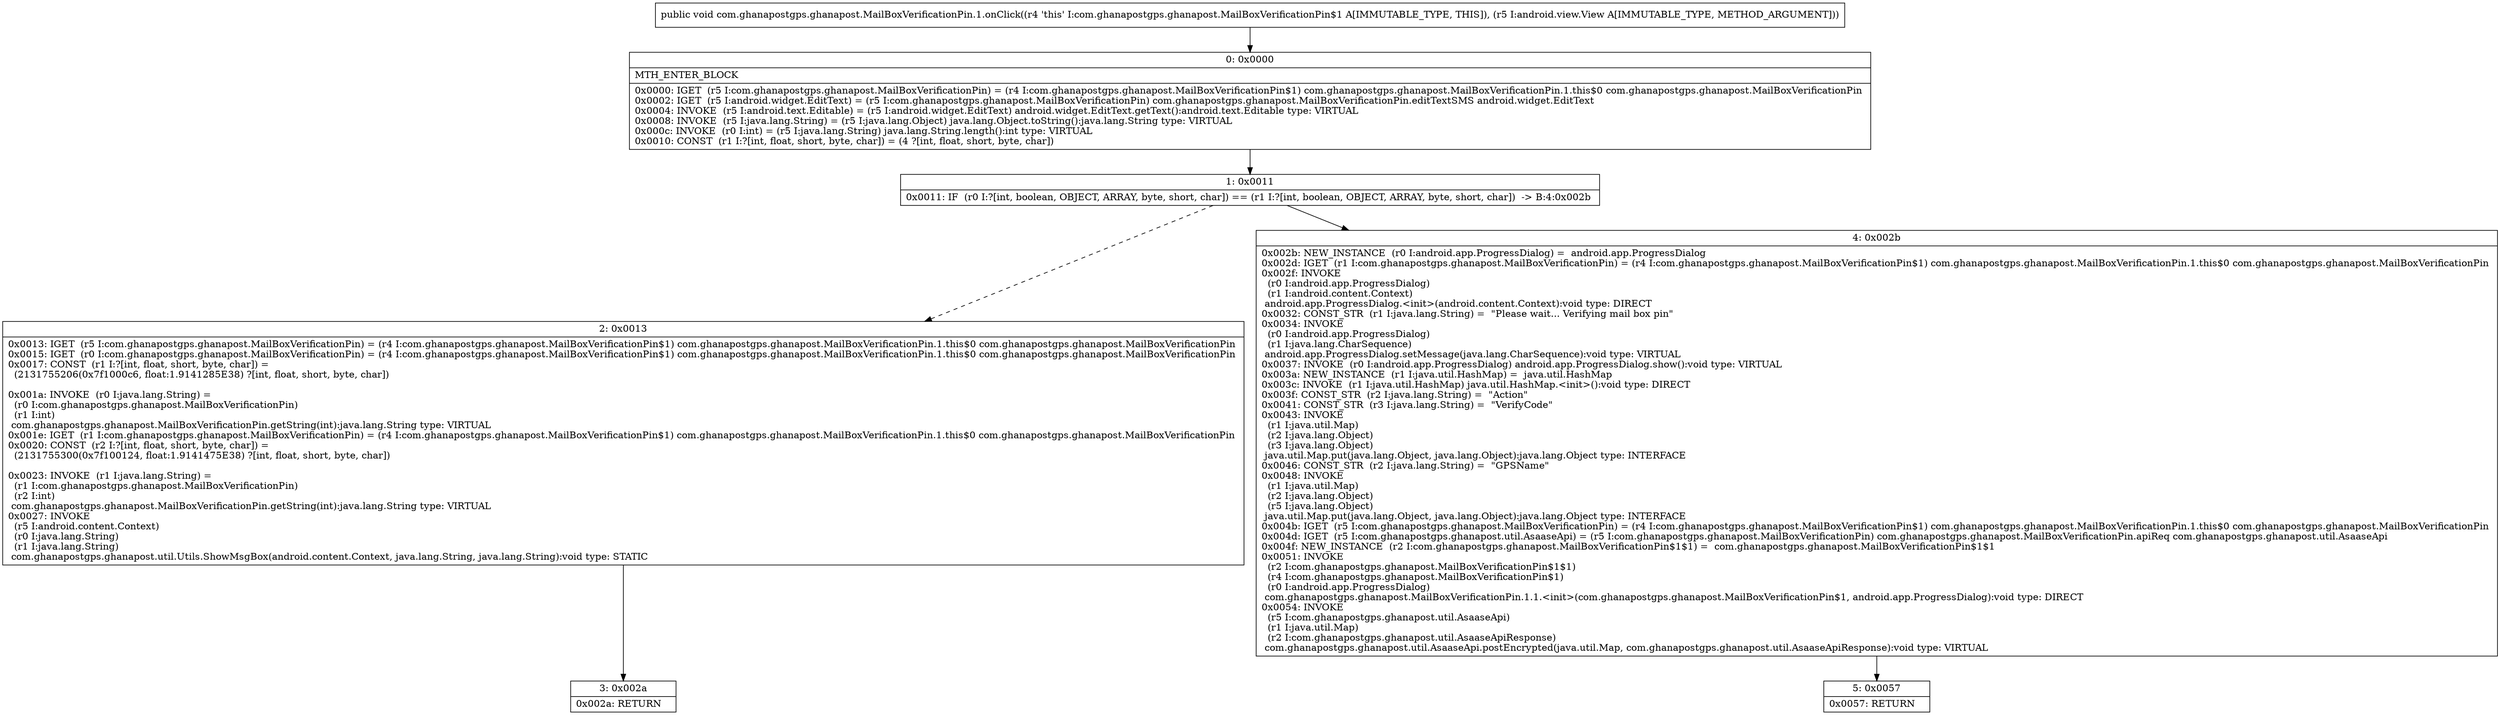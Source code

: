 digraph "CFG forcom.ghanapostgps.ghanapost.MailBoxVerificationPin.1.onClick(Landroid\/view\/View;)V" {
Node_0 [shape=record,label="{0\:\ 0x0000|MTH_ENTER_BLOCK\l|0x0000: IGET  (r5 I:com.ghanapostgps.ghanapost.MailBoxVerificationPin) = (r4 I:com.ghanapostgps.ghanapost.MailBoxVerificationPin$1) com.ghanapostgps.ghanapost.MailBoxVerificationPin.1.this$0 com.ghanapostgps.ghanapost.MailBoxVerificationPin \l0x0002: IGET  (r5 I:android.widget.EditText) = (r5 I:com.ghanapostgps.ghanapost.MailBoxVerificationPin) com.ghanapostgps.ghanapost.MailBoxVerificationPin.editTextSMS android.widget.EditText \l0x0004: INVOKE  (r5 I:android.text.Editable) = (r5 I:android.widget.EditText) android.widget.EditText.getText():android.text.Editable type: VIRTUAL \l0x0008: INVOKE  (r5 I:java.lang.String) = (r5 I:java.lang.Object) java.lang.Object.toString():java.lang.String type: VIRTUAL \l0x000c: INVOKE  (r0 I:int) = (r5 I:java.lang.String) java.lang.String.length():int type: VIRTUAL \l0x0010: CONST  (r1 I:?[int, float, short, byte, char]) = (4 ?[int, float, short, byte, char]) \l}"];
Node_1 [shape=record,label="{1\:\ 0x0011|0x0011: IF  (r0 I:?[int, boolean, OBJECT, ARRAY, byte, short, char]) == (r1 I:?[int, boolean, OBJECT, ARRAY, byte, short, char])  \-\> B:4:0x002b \l}"];
Node_2 [shape=record,label="{2\:\ 0x0013|0x0013: IGET  (r5 I:com.ghanapostgps.ghanapost.MailBoxVerificationPin) = (r4 I:com.ghanapostgps.ghanapost.MailBoxVerificationPin$1) com.ghanapostgps.ghanapost.MailBoxVerificationPin.1.this$0 com.ghanapostgps.ghanapost.MailBoxVerificationPin \l0x0015: IGET  (r0 I:com.ghanapostgps.ghanapost.MailBoxVerificationPin) = (r4 I:com.ghanapostgps.ghanapost.MailBoxVerificationPin$1) com.ghanapostgps.ghanapost.MailBoxVerificationPin.1.this$0 com.ghanapostgps.ghanapost.MailBoxVerificationPin \l0x0017: CONST  (r1 I:?[int, float, short, byte, char]) = \l  (2131755206(0x7f1000c6, float:1.9141285E38) ?[int, float, short, byte, char])\l \l0x001a: INVOKE  (r0 I:java.lang.String) = \l  (r0 I:com.ghanapostgps.ghanapost.MailBoxVerificationPin)\l  (r1 I:int)\l com.ghanapostgps.ghanapost.MailBoxVerificationPin.getString(int):java.lang.String type: VIRTUAL \l0x001e: IGET  (r1 I:com.ghanapostgps.ghanapost.MailBoxVerificationPin) = (r4 I:com.ghanapostgps.ghanapost.MailBoxVerificationPin$1) com.ghanapostgps.ghanapost.MailBoxVerificationPin.1.this$0 com.ghanapostgps.ghanapost.MailBoxVerificationPin \l0x0020: CONST  (r2 I:?[int, float, short, byte, char]) = \l  (2131755300(0x7f100124, float:1.9141475E38) ?[int, float, short, byte, char])\l \l0x0023: INVOKE  (r1 I:java.lang.String) = \l  (r1 I:com.ghanapostgps.ghanapost.MailBoxVerificationPin)\l  (r2 I:int)\l com.ghanapostgps.ghanapost.MailBoxVerificationPin.getString(int):java.lang.String type: VIRTUAL \l0x0027: INVOKE  \l  (r5 I:android.content.Context)\l  (r0 I:java.lang.String)\l  (r1 I:java.lang.String)\l com.ghanapostgps.ghanapost.util.Utils.ShowMsgBox(android.content.Context, java.lang.String, java.lang.String):void type: STATIC \l}"];
Node_3 [shape=record,label="{3\:\ 0x002a|0x002a: RETURN   \l}"];
Node_4 [shape=record,label="{4\:\ 0x002b|0x002b: NEW_INSTANCE  (r0 I:android.app.ProgressDialog) =  android.app.ProgressDialog \l0x002d: IGET  (r1 I:com.ghanapostgps.ghanapost.MailBoxVerificationPin) = (r4 I:com.ghanapostgps.ghanapost.MailBoxVerificationPin$1) com.ghanapostgps.ghanapost.MailBoxVerificationPin.1.this$0 com.ghanapostgps.ghanapost.MailBoxVerificationPin \l0x002f: INVOKE  \l  (r0 I:android.app.ProgressDialog)\l  (r1 I:android.content.Context)\l android.app.ProgressDialog.\<init\>(android.content.Context):void type: DIRECT \l0x0032: CONST_STR  (r1 I:java.lang.String) =  \"Please wait... Verifying mail box pin\" \l0x0034: INVOKE  \l  (r0 I:android.app.ProgressDialog)\l  (r1 I:java.lang.CharSequence)\l android.app.ProgressDialog.setMessage(java.lang.CharSequence):void type: VIRTUAL \l0x0037: INVOKE  (r0 I:android.app.ProgressDialog) android.app.ProgressDialog.show():void type: VIRTUAL \l0x003a: NEW_INSTANCE  (r1 I:java.util.HashMap) =  java.util.HashMap \l0x003c: INVOKE  (r1 I:java.util.HashMap) java.util.HashMap.\<init\>():void type: DIRECT \l0x003f: CONST_STR  (r2 I:java.lang.String) =  \"Action\" \l0x0041: CONST_STR  (r3 I:java.lang.String) =  \"VerifyCode\" \l0x0043: INVOKE  \l  (r1 I:java.util.Map)\l  (r2 I:java.lang.Object)\l  (r3 I:java.lang.Object)\l java.util.Map.put(java.lang.Object, java.lang.Object):java.lang.Object type: INTERFACE \l0x0046: CONST_STR  (r2 I:java.lang.String) =  \"GPSName\" \l0x0048: INVOKE  \l  (r1 I:java.util.Map)\l  (r2 I:java.lang.Object)\l  (r5 I:java.lang.Object)\l java.util.Map.put(java.lang.Object, java.lang.Object):java.lang.Object type: INTERFACE \l0x004b: IGET  (r5 I:com.ghanapostgps.ghanapost.MailBoxVerificationPin) = (r4 I:com.ghanapostgps.ghanapost.MailBoxVerificationPin$1) com.ghanapostgps.ghanapost.MailBoxVerificationPin.1.this$0 com.ghanapostgps.ghanapost.MailBoxVerificationPin \l0x004d: IGET  (r5 I:com.ghanapostgps.ghanapost.util.AsaaseApi) = (r5 I:com.ghanapostgps.ghanapost.MailBoxVerificationPin) com.ghanapostgps.ghanapost.MailBoxVerificationPin.apiReq com.ghanapostgps.ghanapost.util.AsaaseApi \l0x004f: NEW_INSTANCE  (r2 I:com.ghanapostgps.ghanapost.MailBoxVerificationPin$1$1) =  com.ghanapostgps.ghanapost.MailBoxVerificationPin$1$1 \l0x0051: INVOKE  \l  (r2 I:com.ghanapostgps.ghanapost.MailBoxVerificationPin$1$1)\l  (r4 I:com.ghanapostgps.ghanapost.MailBoxVerificationPin$1)\l  (r0 I:android.app.ProgressDialog)\l com.ghanapostgps.ghanapost.MailBoxVerificationPin.1.1.\<init\>(com.ghanapostgps.ghanapost.MailBoxVerificationPin$1, android.app.ProgressDialog):void type: DIRECT \l0x0054: INVOKE  \l  (r5 I:com.ghanapostgps.ghanapost.util.AsaaseApi)\l  (r1 I:java.util.Map)\l  (r2 I:com.ghanapostgps.ghanapost.util.AsaaseApiResponse)\l com.ghanapostgps.ghanapost.util.AsaaseApi.postEncrypted(java.util.Map, com.ghanapostgps.ghanapost.util.AsaaseApiResponse):void type: VIRTUAL \l}"];
Node_5 [shape=record,label="{5\:\ 0x0057|0x0057: RETURN   \l}"];
MethodNode[shape=record,label="{public void com.ghanapostgps.ghanapost.MailBoxVerificationPin.1.onClick((r4 'this' I:com.ghanapostgps.ghanapost.MailBoxVerificationPin$1 A[IMMUTABLE_TYPE, THIS]), (r5 I:android.view.View A[IMMUTABLE_TYPE, METHOD_ARGUMENT])) }"];
MethodNode -> Node_0;
Node_0 -> Node_1;
Node_1 -> Node_2[style=dashed];
Node_1 -> Node_4;
Node_2 -> Node_3;
Node_4 -> Node_5;
}

